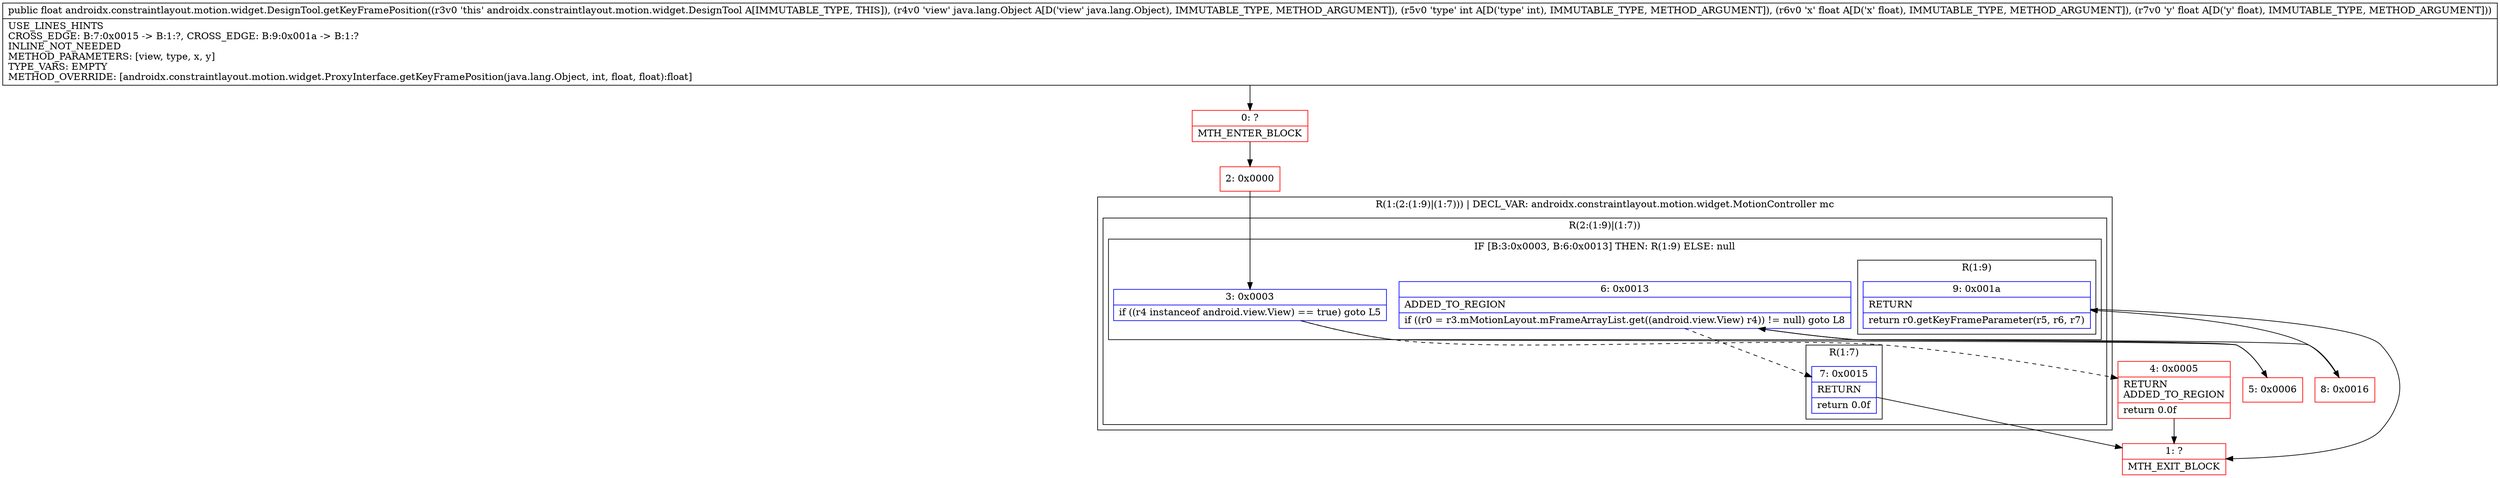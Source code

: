 digraph "CFG forandroidx.constraintlayout.motion.widget.DesignTool.getKeyFramePosition(Ljava\/lang\/Object;IFF)F" {
subgraph cluster_Region_2026947738 {
label = "R(1:(2:(1:9)|(1:7))) | DECL_VAR: androidx.constraintlayout.motion.widget.MotionController mc\l";
node [shape=record,color=blue];
subgraph cluster_Region_485149318 {
label = "R(2:(1:9)|(1:7))";
node [shape=record,color=blue];
subgraph cluster_IfRegion_1548741958 {
label = "IF [B:3:0x0003, B:6:0x0013] THEN: R(1:9) ELSE: null";
node [shape=record,color=blue];
Node_3 [shape=record,label="{3\:\ 0x0003|if ((r4 instanceof android.view.View) == true) goto L5\l}"];
Node_6 [shape=record,label="{6\:\ 0x0013|ADDED_TO_REGION\l|if ((r0 = r3.mMotionLayout.mFrameArrayList.get((android.view.View) r4)) != null) goto L8\l}"];
subgraph cluster_Region_936970337 {
label = "R(1:9)";
node [shape=record,color=blue];
Node_9 [shape=record,label="{9\:\ 0x001a|RETURN\l|return r0.getKeyFrameParameter(r5, r6, r7)\l}"];
}
}
subgraph cluster_Region_1230237204 {
label = "R(1:7)";
node [shape=record,color=blue];
Node_7 [shape=record,label="{7\:\ 0x0015|RETURN\l|return 0.0f\l}"];
}
}
}
Node_0 [shape=record,color=red,label="{0\:\ ?|MTH_ENTER_BLOCK\l}"];
Node_2 [shape=record,color=red,label="{2\:\ 0x0000}"];
Node_4 [shape=record,color=red,label="{4\:\ 0x0005|RETURN\lADDED_TO_REGION\l|return 0.0f\l}"];
Node_1 [shape=record,color=red,label="{1\:\ ?|MTH_EXIT_BLOCK\l}"];
Node_5 [shape=record,color=red,label="{5\:\ 0x0006}"];
Node_8 [shape=record,color=red,label="{8\:\ 0x0016}"];
MethodNode[shape=record,label="{public float androidx.constraintlayout.motion.widget.DesignTool.getKeyFramePosition((r3v0 'this' androidx.constraintlayout.motion.widget.DesignTool A[IMMUTABLE_TYPE, THIS]), (r4v0 'view' java.lang.Object A[D('view' java.lang.Object), IMMUTABLE_TYPE, METHOD_ARGUMENT]), (r5v0 'type' int A[D('type' int), IMMUTABLE_TYPE, METHOD_ARGUMENT]), (r6v0 'x' float A[D('x' float), IMMUTABLE_TYPE, METHOD_ARGUMENT]), (r7v0 'y' float A[D('y' float), IMMUTABLE_TYPE, METHOD_ARGUMENT]))  | USE_LINES_HINTS\lCROSS_EDGE: B:7:0x0015 \-\> B:1:?, CROSS_EDGE: B:9:0x001a \-\> B:1:?\lINLINE_NOT_NEEDED\lMETHOD_PARAMETERS: [view, type, x, y]\lTYPE_VARS: EMPTY\lMETHOD_OVERRIDE: [androidx.constraintlayout.motion.widget.ProxyInterface.getKeyFramePosition(java.lang.Object, int, float, float):float]\l}"];
MethodNode -> Node_0;Node_3 -> Node_4[style=dashed];
Node_3 -> Node_5;
Node_6 -> Node_7[style=dashed];
Node_6 -> Node_8;
Node_9 -> Node_1;
Node_7 -> Node_1;
Node_0 -> Node_2;
Node_2 -> Node_3;
Node_4 -> Node_1;
Node_5 -> Node_6;
Node_8 -> Node_9;
}

